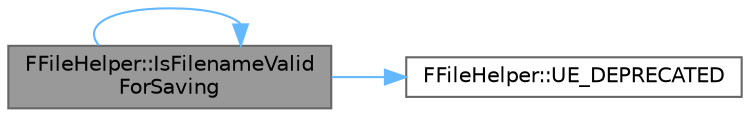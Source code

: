 digraph "FFileHelper::IsFilenameValidForSaving"
{
 // INTERACTIVE_SVG=YES
 // LATEX_PDF_SIZE
  bgcolor="transparent";
  edge [fontname=Helvetica,fontsize=10,labelfontname=Helvetica,labelfontsize=10];
  node [fontname=Helvetica,fontsize=10,shape=box,height=0.2,width=0.4];
  rankdir="LR";
  Node1 [id="Node000001",label="FFileHelper::IsFilenameValid\lForSaving",height=0.2,width=0.4,color="gray40", fillcolor="grey60", style="filled", fontcolor="black",tooltip="Checks to see if a filename is valid for saving."];
  Node1 -> Node1 [id="edge1_Node000001_Node000001",color="steelblue1",style="solid",tooltip=" "];
  Node1 -> Node2 [id="edge2_Node000001_Node000002",color="steelblue1",style="solid",tooltip=" "];
  Node2 [id="Node000002",label="FFileHelper::UE_DEPRECATED",height=0.2,width=0.4,color="grey40", fillcolor="white", style="filled",URL="$d1/d50/structFFileHelper.html#ae043c540fa2fd2945e9eda75b7679d1d",tooltip=" "];
}
